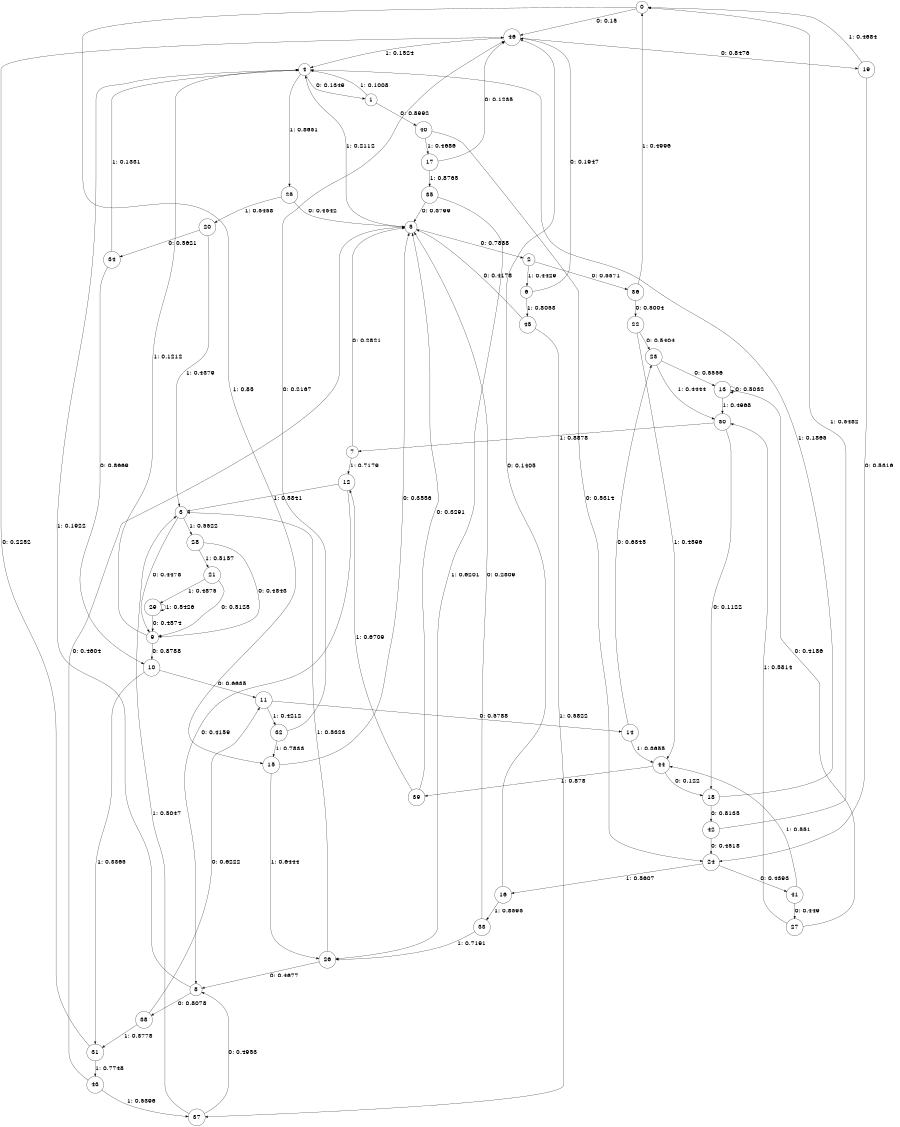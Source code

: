 digraph "ch22randomL7" {
size = "6,8.5";
ratio = "fill";
node [shape = circle];
node [fontsize = 24];
edge [fontsize = 24];
0 -> 46 [label = "0: 0.15     "];
0 -> 15 [label = "1: 0.85     "];
1 -> 40 [label = "0: 0.8992   "];
1 -> 4 [label = "1: 0.1008   "];
2 -> 36 [label = "0: 0.5571   "];
2 -> 6 [label = "1: 0.4429   "];
3 -> 9 [label = "0: 0.4478   "];
3 -> 28 [label = "1: 0.5522   "];
4 -> 1 [label = "0: 0.1349   "];
4 -> 25 [label = "1: 0.8651   "];
5 -> 2 [label = "0: 0.7888   "];
5 -> 4 [label = "1: 0.2112   "];
6 -> 46 [label = "0: 0.1947   "];
6 -> 45 [label = "1: 0.8053   "];
7 -> 5 [label = "0: 0.2821   "];
7 -> 12 [label = "1: 0.7179   "];
8 -> 38 [label = "0: 0.8078   "];
8 -> 4 [label = "1: 0.1922   "];
9 -> 10 [label = "0: 0.8788   "];
9 -> 4 [label = "1: 0.1212   "];
10 -> 11 [label = "0: 0.6635   "];
10 -> 31 [label = "1: 0.3365   "];
11 -> 14 [label = "0: 0.5788   "];
11 -> 32 [label = "1: 0.4212   "];
12 -> 8 [label = "0: 0.4159   "];
12 -> 3 [label = "1: 0.5841   "];
13 -> 13 [label = "0: 0.5032   "];
13 -> 30 [label = "1: 0.4968   "];
14 -> 23 [label = "0: 0.6345   "];
14 -> 44 [label = "1: 0.3655   "];
15 -> 5 [label = "0: 0.3556   "];
15 -> 26 [label = "1: 0.6444   "];
16 -> 46 [label = "0: 0.1405   "];
16 -> 33 [label = "1: 0.8595   "];
17 -> 46 [label = "0: 0.1235   "];
17 -> 35 [label = "1: 0.8765   "];
18 -> 42 [label = "0: 0.8135   "];
18 -> 4 [label = "1: 0.1865   "];
19 -> 24 [label = "0: 0.5316   "];
19 -> 0 [label = "1: 0.4684   "];
20 -> 34 [label = "0: 0.5621   "];
20 -> 3 [label = "1: 0.4379   "];
21 -> 9 [label = "0: 0.5125   "];
21 -> 29 [label = "1: 0.4875   "];
22 -> 23 [label = "0: 0.5404   "];
22 -> 44 [label = "1: 0.4596   "];
23 -> 13 [label = "0: 0.5556   "];
23 -> 30 [label = "1: 0.4444   "];
24 -> 41 [label = "0: 0.4393   "];
24 -> 16 [label = "1: 0.5607   "];
25 -> 5 [label = "0: 0.4542   "];
25 -> 20 [label = "1: 0.5458   "];
26 -> 8 [label = "0: 0.4677   "];
26 -> 3 [label = "1: 0.5323   "];
27 -> 13 [label = "0: 0.4186   "];
27 -> 30 [label = "1: 0.5814   "];
28 -> 9 [label = "0: 0.4843   "];
28 -> 21 [label = "1: 0.5157   "];
29 -> 9 [label = "0: 0.4574   "];
29 -> 29 [label = "1: 0.5426   "];
30 -> 18 [label = "0: 0.1122   "];
30 -> 7 [label = "1: 0.8878   "];
31 -> 46 [label = "0: 0.2252   "];
31 -> 43 [label = "1: 0.7748   "];
32 -> 46 [label = "0: 0.2167   "];
32 -> 15 [label = "1: 0.7833   "];
33 -> 5 [label = "0: 0.2809   "];
33 -> 26 [label = "1: 0.7191   "];
34 -> 10 [label = "0: 0.8669   "];
34 -> 4 [label = "1: 0.1331   "];
35 -> 5 [label = "0: 0.3799   "];
35 -> 26 [label = "1: 0.6201   "];
36 -> 22 [label = "0: 0.5004   "];
36 -> 0 [label = "1: 0.4996   "];
37 -> 8 [label = "0: 0.4953   "];
37 -> 3 [label = "1: 0.5047   "];
38 -> 11 [label = "0: 0.6222   "];
38 -> 31 [label = "1: 0.3778   "];
39 -> 5 [label = "0: 0.3291   "];
39 -> 12 [label = "1: 0.6709   "];
40 -> 24 [label = "0: 0.5314   "];
40 -> 17 [label = "1: 0.4686   "];
41 -> 27 [label = "0: 0.449    "];
41 -> 44 [label = "1: 0.551    "];
42 -> 24 [label = "0: 0.4518   "];
42 -> 0 [label = "1: 0.5482   "];
43 -> 5 [label = "0: 0.4604   "];
43 -> 37 [label = "1: 0.5396   "];
44 -> 18 [label = "0: 0.122    "];
44 -> 39 [label = "1: 0.878    "];
45 -> 5 [label = "0: 0.4178   "];
45 -> 37 [label = "1: 0.5822   "];
46 -> 19 [label = "0: 0.8476   "];
46 -> 4 [label = "1: 0.1524   "];
}